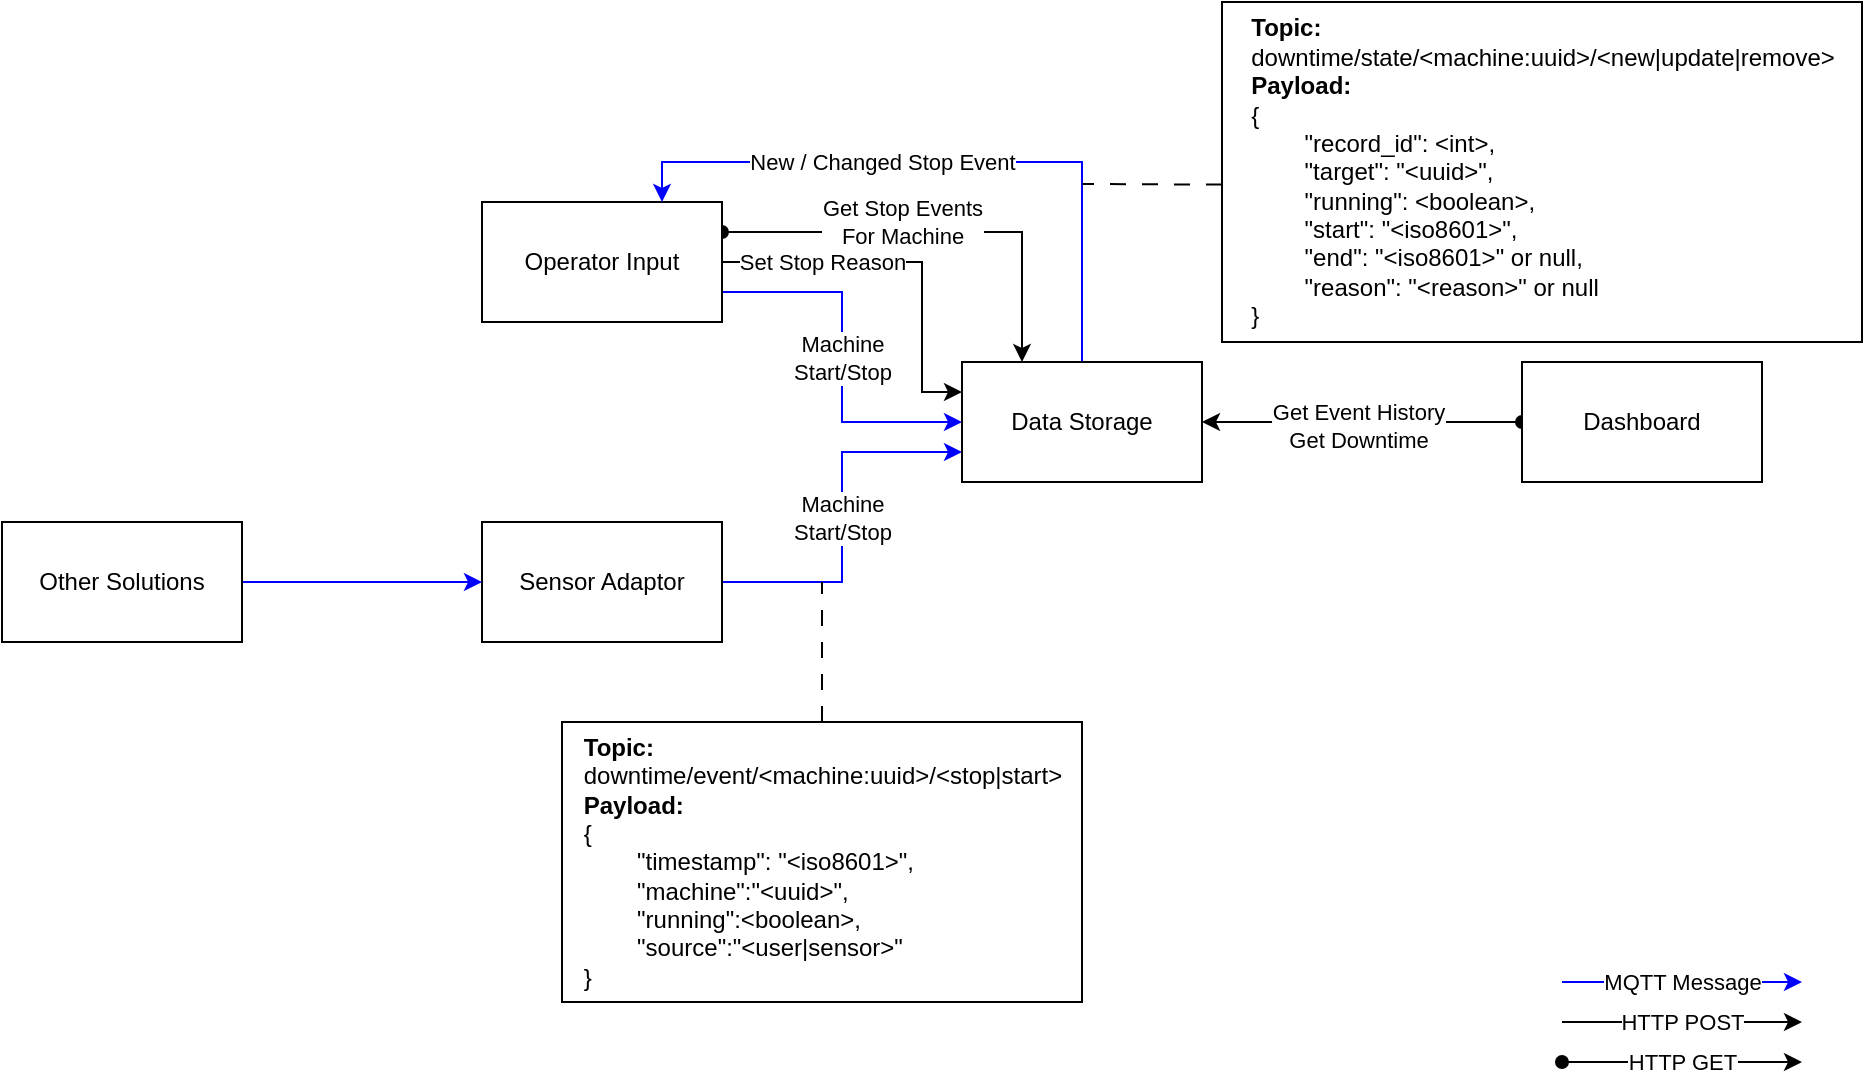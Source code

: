 <mxfile version="24.7.17">
  <diagram id="buq9huou_ZSXjV5bt2Gp" name="Final">
    <mxGraphModel dx="1050" dy="5398" grid="1" gridSize="10" guides="1" tooltips="1" connect="1" arrows="1" fold="1" page="1" pageScale="1" pageWidth="3300" pageHeight="4681" math="0" shadow="0">
      <root>
        <mxCell id="0" />
        <mxCell id="1" parent="0" />
        <mxCell id="JsJfD6i_W_Ht_TmccBnN-2" style="edgeStyle=orthogonalEdgeStyle;rounded=0;orthogonalLoop=1;jettySize=auto;html=1;exitX=0;exitY=0.5;exitDx=0;exitDy=0;entryX=1;entryY=0.5;entryDx=0;entryDy=0;startArrow=oval;startFill=1;" edge="1" parent="1" source="Ck_tx94Fn3JlEluVxP94-1" target="UwcRR-4WYVW-YI5KBcxR-4">
          <mxGeometry relative="1" as="geometry" />
        </mxCell>
        <mxCell id="y8R0YqjswsJ9NqBpwsHq-1" value="Get Event History&lt;br&gt;Get Downtime" style="edgeLabel;html=1;align=center;verticalAlign=middle;resizable=0;points=[];" vertex="1" connectable="0" parent="JsJfD6i_W_Ht_TmccBnN-2">
          <mxGeometry x="0.025" y="2" relative="1" as="geometry">
            <mxPoint as="offset" />
          </mxGeometry>
        </mxCell>
        <mxCell id="Ck_tx94Fn3JlEluVxP94-1" value="Dashboard" style="rounded=0;whiteSpace=wrap;html=1;" vertex="1" parent="1">
          <mxGeometry x="800" y="150" width="120" height="60" as="geometry" />
        </mxCell>
        <mxCell id="SYffdvwuNaWqIZqPI6Dm-1" value="&lt;span style=&quot;color: rgb(0, 0, 0); font-family: Helvetica; font-size: 11px; font-style: normal; font-variant-ligatures: normal; font-variant-caps: normal; font-weight: 400; letter-spacing: normal; orphans: 2; text-align: center; text-indent: 0px; text-transform: none; widows: 2; word-spacing: 0px; -webkit-text-stroke-width: 0px; white-space: nowrap; background-color: rgb(255, 255, 255); text-decoration-thickness: initial; text-decoration-style: initial; text-decoration-color: initial; display: inline !important; float: none;&quot;&gt;Machine &lt;br&gt;Start/Stop&lt;/span&gt;" style="edgeStyle=orthogonalEdgeStyle;rounded=0;orthogonalLoop=1;jettySize=auto;html=1;exitX=1;exitY=0.75;exitDx=0;exitDy=0;entryX=0;entryY=0.5;entryDx=0;entryDy=0;strokeColor=#0000FF;" edge="1" parent="1" source="Ck_tx94Fn3JlEluVxP94-3" target="UwcRR-4WYVW-YI5KBcxR-4">
          <mxGeometry relative="1" as="geometry" />
        </mxCell>
        <mxCell id="yW6rLAzhhR2Amsgt7uZF-1" value="Set Stop Reason" style="edgeStyle=orthogonalEdgeStyle;rounded=0;orthogonalLoop=1;jettySize=auto;html=1;exitX=1;exitY=0.5;exitDx=0;exitDy=0;entryX=0;entryY=0.25;entryDx=0;entryDy=0;" edge="1" parent="1" source="Ck_tx94Fn3JlEluVxP94-3" target="UwcRR-4WYVW-YI5KBcxR-4">
          <mxGeometry x="-0.46" relative="1" as="geometry">
            <Array as="points">
              <mxPoint x="500" y="100" />
              <mxPoint x="500" y="165" />
            </Array>
            <mxPoint as="offset" />
          </mxGeometry>
        </mxCell>
        <mxCell id="cZLLvzzblZ5OZlIJUlmf-2" value="Get Stop Events &lt;br&gt;For Machine" style="edgeStyle=orthogonalEdgeStyle;rounded=0;orthogonalLoop=1;jettySize=auto;html=1;exitX=1;exitY=0.25;exitDx=0;exitDy=0;entryX=0.25;entryY=0;entryDx=0;entryDy=0;startArrow=oval;startFill=1;" edge="1" parent="1" source="Ck_tx94Fn3JlEluVxP94-3" target="UwcRR-4WYVW-YI5KBcxR-4">
          <mxGeometry x="-0.163" y="5" relative="1" as="geometry">
            <mxPoint x="540" y="140" as="targetPoint" />
            <Array as="points">
              <mxPoint x="550" y="85" />
            </Array>
            <mxPoint as="offset" />
          </mxGeometry>
        </mxCell>
        <mxCell id="Ck_tx94Fn3JlEluVxP94-3" value="Operator Input" style="rounded=0;whiteSpace=wrap;html=1;" vertex="1" parent="1">
          <mxGeometry x="280" y="70" width="120" height="60" as="geometry" />
        </mxCell>
        <mxCell id="XKg9XxdnLfKYUA7BFFZG-2" value="Machine &lt;br&gt;Start/Stop" style="edgeStyle=orthogonalEdgeStyle;rounded=0;orthogonalLoop=1;jettySize=auto;html=1;exitX=1;exitY=0.5;exitDx=0;exitDy=0;entryX=0;entryY=0.75;entryDx=0;entryDy=0;strokeColor=#0000FF;" edge="1" parent="1" source="Ck_tx94Fn3JlEluVxP94-4" target="UwcRR-4WYVW-YI5KBcxR-4">
          <mxGeometry relative="1" as="geometry" />
        </mxCell>
        <mxCell id="Ck_tx94Fn3JlEluVxP94-4" value="Sensor Adaptor" style="rounded=0;whiteSpace=wrap;html=1;" vertex="1" parent="1">
          <mxGeometry x="280" y="230" width="120" height="60" as="geometry" />
        </mxCell>
        <mxCell id="XKg9XxdnLfKYUA7BFFZG-1" style="edgeStyle=orthogonalEdgeStyle;rounded=0;orthogonalLoop=1;jettySize=auto;html=1;exitX=1;exitY=0.5;exitDx=0;exitDy=0;strokeColor=#0000FF;" edge="1" parent="1" source="UwcRR-4WYVW-YI5KBcxR-3" target="Ck_tx94Fn3JlEluVxP94-4">
          <mxGeometry relative="1" as="geometry" />
        </mxCell>
        <mxCell id="UwcRR-4WYVW-YI5KBcxR-3" value="Other Solutions" style="rounded=0;whiteSpace=wrap;html=1;" vertex="1" parent="1">
          <mxGeometry x="40" y="230" width="120" height="60" as="geometry" />
        </mxCell>
        <mxCell id="cZLLvzzblZ5OZlIJUlmf-1" value="New / Changed Stop Event" style="edgeStyle=orthogonalEdgeStyle;rounded=0;orthogonalLoop=1;jettySize=auto;html=1;exitX=0.5;exitY=0;exitDx=0;exitDy=0;entryX=0.75;entryY=0;entryDx=0;entryDy=0;strokeColor=#0000FF;" edge="1" parent="1" source="UwcRR-4WYVW-YI5KBcxR-4" target="Ck_tx94Fn3JlEluVxP94-3">
          <mxGeometry x="0.212" relative="1" as="geometry">
            <mxPoint as="offset" />
          </mxGeometry>
        </mxCell>
        <mxCell id="UwcRR-4WYVW-YI5KBcxR-4" value="Data Storage" style="rounded=0;whiteSpace=wrap;html=1;" vertex="1" parent="1">
          <mxGeometry x="520" y="150" width="120" height="60" as="geometry" />
        </mxCell>
        <mxCell id="cZLLvzzblZ5OZlIJUlmf-3" value="MQTT Message" style="edgeStyle=orthogonalEdgeStyle;rounded=0;orthogonalLoop=1;jettySize=auto;html=1;exitX=1;exitY=0.5;exitDx=0;exitDy=0;strokeColor=#0000FF;" edge="1" parent="1">
          <mxGeometry relative="1" as="geometry">
            <mxPoint x="820" y="460" as="sourcePoint" />
            <mxPoint x="940" y="460" as="targetPoint" />
          </mxGeometry>
        </mxCell>
        <mxCell id="H2-_UoDlUL6a8Jtfu3ka-3" value="HTTP POST" style="edgeStyle=orthogonalEdgeStyle;rounded=0;orthogonalLoop=1;jettySize=auto;html=1;exitX=1;exitY=0.5;exitDx=0;exitDy=0;strokeColor=#000000;" edge="1" parent="1">
          <mxGeometry relative="1" as="geometry">
            <mxPoint x="820" y="480" as="sourcePoint" />
            <mxPoint x="940" y="480" as="targetPoint" />
          </mxGeometry>
        </mxCell>
        <mxCell id="H2-_UoDlUL6a8Jtfu3ka-4" value="HTTP GET" style="edgeStyle=orthogonalEdgeStyle;rounded=0;orthogonalLoop=1;jettySize=auto;html=1;exitX=1;exitY=0.5;exitDx=0;exitDy=0;strokeColor=#000000;startArrow=oval;startFill=1;" edge="1" parent="1">
          <mxGeometry relative="1" as="geometry">
            <mxPoint x="820" y="500" as="sourcePoint" />
            <mxPoint x="940" y="500" as="targetPoint" />
          </mxGeometry>
        </mxCell>
        <mxCell id="WsKbr7xuDEcng2c7H0v--2" style="edgeStyle=orthogonalEdgeStyle;rounded=0;orthogonalLoop=1;jettySize=auto;html=1;endArrow=none;endFill=0;dashed=1;dashPattern=8 8;" edge="1" parent="1" source="WsKbr7xuDEcng2c7H0v--1">
          <mxGeometry relative="1" as="geometry">
            <mxPoint x="450" y="260" as="targetPoint" />
          </mxGeometry>
        </mxCell>
        <mxCell id="WsKbr7xuDEcng2c7H0v--1" value="&lt;div style=&quot;text-align: left;&quot;&gt;&lt;span style=&quot;background-color: initial;&quot;&gt;&lt;b&gt;Topic:&lt;/b&gt;&lt;br&gt;downtime/event/&amp;lt;machine:uuid&amp;gt;/&amp;lt;stop|start&amp;gt;&lt;/span&gt;&lt;/div&gt;&lt;div style=&quot;text-align: left;&quot;&gt;&lt;b&gt;Payload:&lt;br&gt;&lt;/b&gt;{&lt;/div&gt;&lt;div style=&quot;text-align: left;&quot;&gt;&lt;span style=&quot;white-space-collapse: preserve;&quot;&gt;&#x9;&lt;/span&gt;&quot;timestamp&quot;: &quot;&amp;lt;iso8601&amp;gt;&quot;,&lt;/div&gt;&lt;div style=&quot;text-align: left;&quot;&gt;&lt;span style=&quot;white-space-collapse: preserve;&quot;&gt;&#x9;&lt;/span&gt;&quot;machine&quot;:&quot;&amp;lt;uuid&amp;gt;&quot;,&lt;/div&gt;&lt;div style=&quot;text-align: left;&quot;&gt;&lt;span style=&quot;white-space-collapse: preserve;&quot;&gt;&#x9;&lt;/span&gt;&quot;running&quot;:&amp;lt;boolean&amp;gt;,&lt;br&gt;&lt;/div&gt;&lt;div style=&quot;text-align: left;&quot;&gt;&lt;span style=&quot;white-space: pre;&quot;&gt;&#x9;&lt;/span&gt;&quot;source&quot;:&quot;&amp;lt;user|sensor&amp;gt;&quot;&lt;br&gt;&lt;/div&gt;&lt;div style=&quot;text-align: left;&quot;&gt;}&lt;/div&gt;" style="text;html=1;align=center;verticalAlign=middle;resizable=0;points=[];autosize=1;strokeColor=default;fillColor=none;" vertex="1" parent="1">
          <mxGeometry x="320" y="330" width="260" height="140" as="geometry" />
        </mxCell>
        <mxCell id="JsJfD6i_W_Ht_TmccBnN-1" value="&lt;div style=&quot;text-align: left;&quot;&gt;&lt;br&gt;&lt;/div&gt;" style="text;html=1;align=center;verticalAlign=middle;resizable=0;points=[];autosize=1;strokeColor=none;fillColor=none;" vertex="1" parent="1">
          <mxGeometry x="655" y="435" width="20" height="30" as="geometry" />
        </mxCell>
        <mxCell id="ySRnBwGYV8kaUFkyggSg-1" value="&lt;div style=&quot;text-align: left;&quot;&gt;&lt;span style=&quot;background-color: initial;&quot;&gt;&lt;b&gt;Topic:&lt;/b&gt;&lt;br&gt;downtime/state/&amp;lt;machine:uuid&amp;gt;/&amp;lt;new|update|remove&amp;gt;&lt;/span&gt;&lt;/div&gt;&lt;div style=&quot;text-align: left;&quot;&gt;&lt;b&gt;Payload:&lt;/b&gt;&lt;p style=&quot;margin: 0in;&quot;&gt;{&lt;/p&gt;&lt;p style=&quot;margin: 0in;&quot;&gt;&lt;span style=&quot;white-space: pre;&quot;&gt;&#x9;&lt;/span&gt;&quot;record_id&quot;: &amp;lt;int&amp;gt;,&lt;/p&gt;&lt;p style=&quot;margin: 0in;&quot;&gt;&amp;nbsp;&lt;span style=&quot;white-space: pre;&quot;&gt;&#x9;&lt;/span&gt;&quot;target&quot;: &quot;&amp;lt;uuid&amp;gt;&quot;,&lt;/p&gt;&lt;p style=&quot;margin: 0in;&quot;&gt;&lt;span style=&quot;white-space: pre;&quot;&gt;&#x9;&lt;/span&gt;&quot;running&quot;: &amp;lt;boolean&amp;gt;,&lt;/p&gt;&lt;p style=&quot;margin: 0in;&quot;&gt;&lt;span style=&quot;white-space: pre;&quot;&gt;&#x9;&lt;/span&gt;&quot;start&quot;: &quot;&amp;lt;iso8601&amp;gt;&quot;,&lt;/p&gt;&lt;p style=&quot;margin: 0in;&quot;&gt;&lt;span style=&quot;white-space: pre;&quot;&gt;&#x9;&lt;/span&gt;&quot;end&quot;: &quot;&amp;lt;iso8601&amp;gt;&quot; or null,&lt;/p&gt;&lt;p style=&quot;margin: 0in;&quot;&gt;&lt;span style=&quot;white-space: pre;&quot;&gt;&#x9;&lt;/span&gt;&quot;reason&quot;: &quot;&amp;lt;reason&amp;gt;&quot; or null&lt;/p&gt;&lt;p style=&quot;margin: 0in;&quot;&gt;}&lt;/p&gt;&lt;/div&gt;" style="text;html=1;align=center;verticalAlign=middle;resizable=0;points=[];autosize=1;strokeColor=default;fillColor=none;" vertex="1" parent="1">
          <mxGeometry x="650" y="-30" width="320" height="170" as="geometry" />
        </mxCell>
        <mxCell id="ySRnBwGYV8kaUFkyggSg-2" style="rounded=0;orthogonalLoop=1;jettySize=auto;html=1;endArrow=none;endFill=0;dashed=1;dashPattern=8 8;exitX=0;exitY=0.537;exitDx=0;exitDy=0;exitPerimeter=0;" edge="1" parent="1" source="ySRnBwGYV8kaUFkyggSg-1">
          <mxGeometry relative="1" as="geometry">
            <mxPoint x="580" y="61" as="targetPoint" />
            <mxPoint x="640" y="60" as="sourcePoint" />
          </mxGeometry>
        </mxCell>
      </root>
    </mxGraphModel>
  </diagram>
</mxfile>
